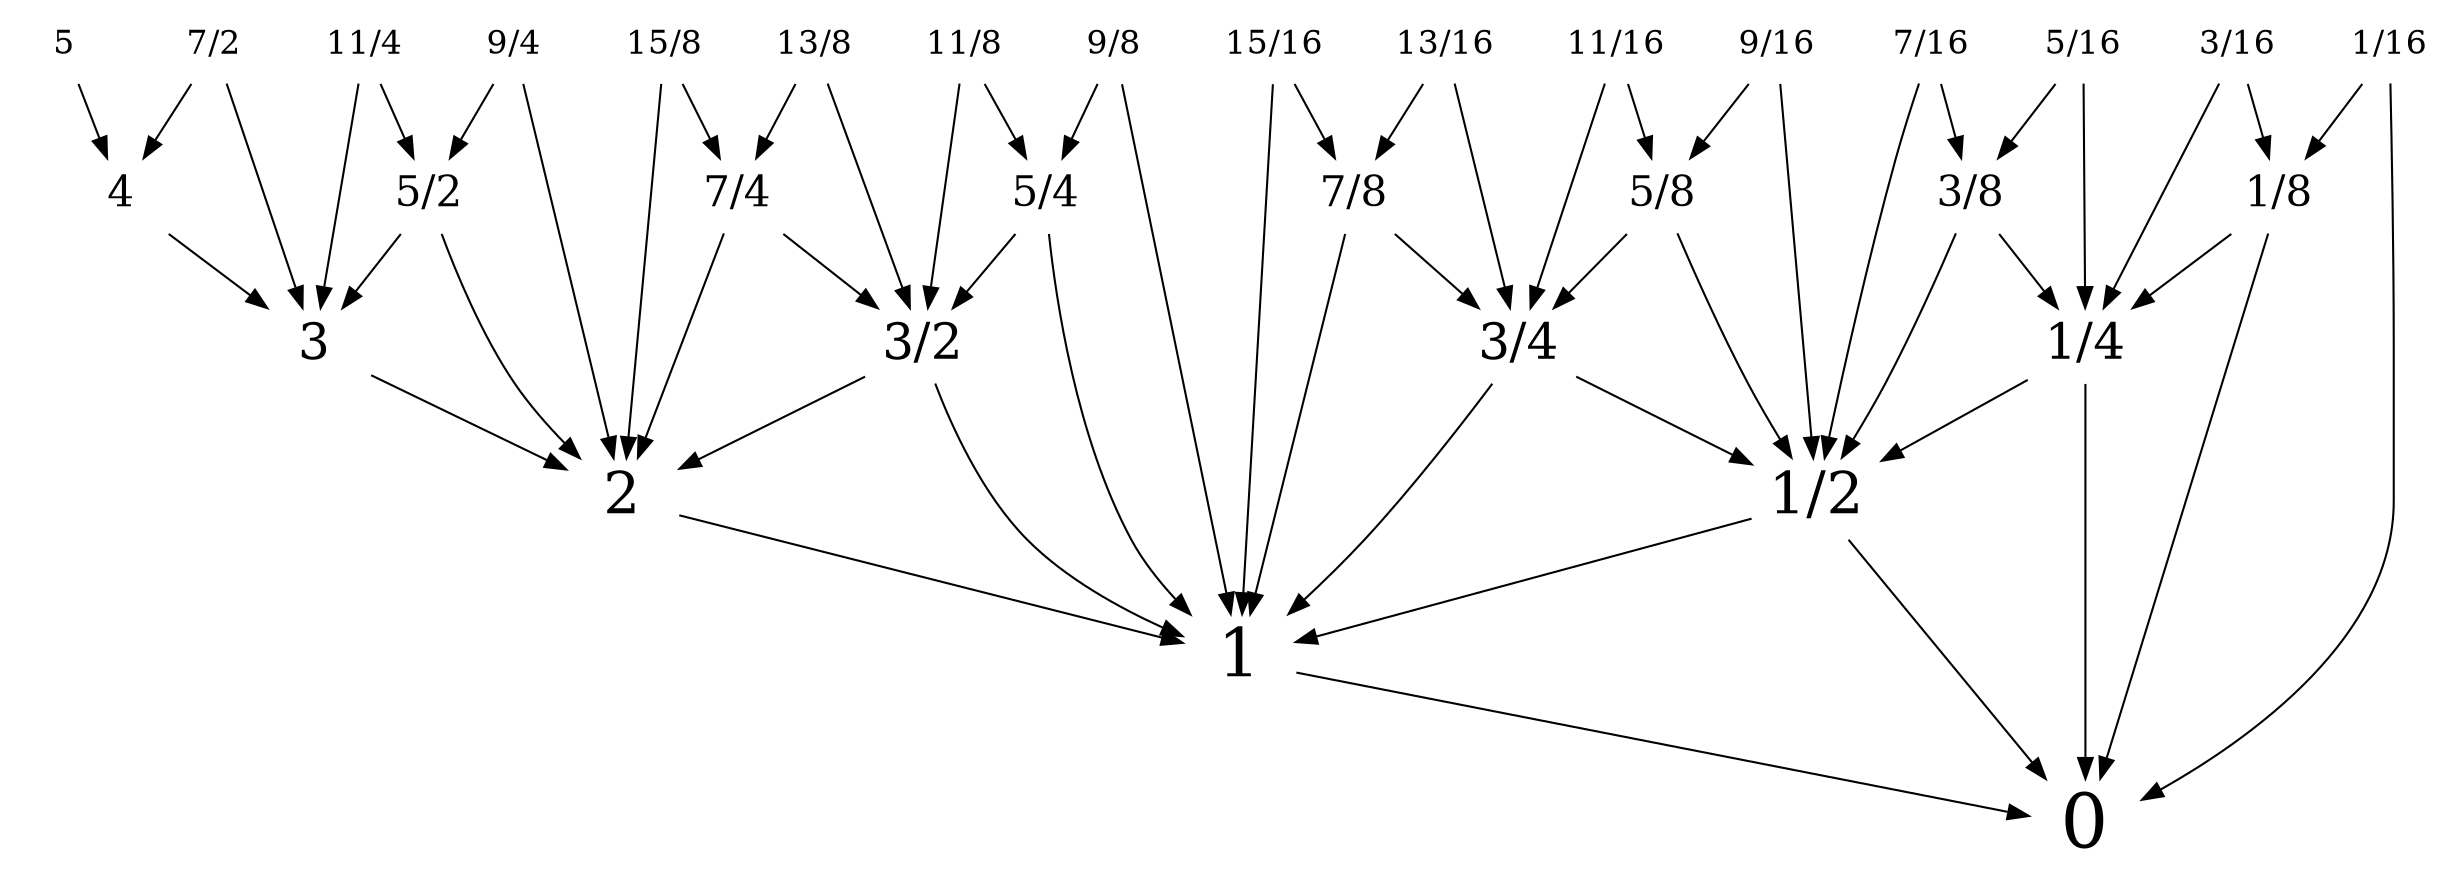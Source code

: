digraph dyadic_tree {
   node_0 [label=0, shape=plaintext,  fontsize=36, color="red3", pos="0,0!"];
   node_2 [label=1, shape=plaintext,  fontsize=32, color="blue3", pos="4.0,1!"];
   node_2 -> node_0;
   node_4 [label=2, shape=plaintext,  fontsize=28, color="red3", pos="8.0,2!"];
   node_4 -> node_2;
   node_5 [label="1/2", shape=plaintext,  fontsize=28, color="green3", pos="2.0,2!"];
   node_5 -> node_0;
   node_5 -> node_2;
   node_8 [label=3, shape=plaintext,  fontsize=24, color="blue3", pos="12.0,3!"];
   node_8 -> node_4;
   node_9 [label="1/4", shape=plaintext,  fontsize=24, color="blue3", pos="1.0,3!"];
   node_9 -> node_0;
   node_9 -> node_5;
   node_11 [label="3/4", shape=plaintext,  fontsize=24, color="red3", pos="3.0,3!"];
   node_11 -> node_5;
   node_11 -> node_2;
   node_13 [label="3/2", shape=plaintext,  fontsize=24, color="green3", pos="6.0,3!"];
   node_13 -> node_2;
   node_13 -> node_4;
   node_16 [label=4, shape=plaintext,  fontsize=20, color="red3", pos="16.0,4!"];
   node_16 -> node_8;
   node_17 [label="1/8", shape=plaintext,  fontsize=20, color="green3", pos="0.5,4!"];
   node_17 -> node_0;
   node_17 -> node_9;
   node_19 [label="3/8", shape=plaintext,  fontsize=20, color="red3", pos="1.5,4!"];
   node_19 -> node_9;
   node_19 -> node_5;
   node_21 [label="5/8", shape=plaintext,  fontsize=20, color="blue3", pos="2.5,4!"];
   node_21 -> node_5;
   node_21 -> node_11;
   node_23 [label="7/8", shape=plaintext,  fontsize=20, color="green3", pos="3.5,4!"];
   node_23 -> node_11;
   node_23 -> node_2;
   node_25 [label="5/4", shape=plaintext,  fontsize=20, color="red3", pos="5.0,4!"];
   node_25 -> node_2;
   node_25 -> node_13;
   node_27 [label="7/4", shape=plaintext,  fontsize=20, color="blue3", pos="7.0,4!"];
   node_27 -> node_13;
   node_27 -> node_4;
   node_29 [label="5/2", shape=plaintext,  fontsize=20, color="green3", pos="10.0,4!"];
   node_29 -> node_4;
   node_29 -> node_8;
   node_32 [label=5, shape=plaintext,  fontsize=16, color="blue3", pos="20.0,5!"];
   node_32 -> node_16;
   node_33 [label="1/16", shape=plaintext,  fontsize=16, color="blue3", pos="0.25,5!"];
   node_33 -> node_0;
   node_33 -> node_17;
   node_35 [label="3/16", shape=plaintext,  fontsize=16, color="red3", pos="0.75,5!"];
   node_35 -> node_17;
   node_35 -> node_9;
   node_37 [label="5/16", shape=plaintext,  fontsize=16, color="green3", pos="1.25,5!"];
   node_37 -> node_9;
   node_37 -> node_19;
   node_39 [label="7/16", shape=plaintext,  fontsize=16, color="blue3", pos="1.75,5!"];
   node_39 -> node_19;
   node_39 -> node_5;
   node_41 [label="9/16", shape=plaintext,  fontsize=16, color="red3", pos="2.25,5!"];
   node_41 -> node_5;
   node_41 -> node_21;
   node_43 [label="11/16", shape=plaintext,  fontsize=16, color="green3", pos="2.75,5!"];
   node_43 -> node_21;
   node_43 -> node_11;
   node_45 [label="13/16", shape=plaintext,  fontsize=16, color="blue3", pos="3.25,5!"];
   node_45 -> node_11;
   node_45 -> node_23;
   node_47 [label="15/16", shape=plaintext,  fontsize=16, color="red3", pos="3.75,5!"];
   node_47 -> node_23;
   node_47 -> node_2;
   node_49 [label="9/8", shape=plaintext,  fontsize=16, color="green3", pos="4.5,5!"];
   node_49 -> node_2;
   node_49 -> node_25;
   node_51 [label="11/8", shape=plaintext,  fontsize=16, color="blue3", pos="5.5,5!"];
   node_51 -> node_25;
   node_51 -> node_13;
   node_53 [label="13/8", shape=plaintext,  fontsize=16, color="red3", pos="6.5,5!"];
   node_53 -> node_13;
   node_53 -> node_27;
   node_55 [label="15/8", shape=plaintext,  fontsize=16, color="green3", pos="7.5,5!"];
   node_55 -> node_27;
   node_55 -> node_4;
   node_57 [label="9/4", shape=plaintext,  fontsize=16, color="blue3", pos="9.0,5!"];
   node_57 -> node_4;
   node_57 -> node_29;
   node_59 [label="11/4", shape=plaintext,  fontsize=16, color="red3", pos="11.0,5!"];
   node_59 -> node_29;
   node_59 -> node_8;
   node_61 [label="7/2", shape=plaintext,  fontsize=16, color="green3", pos="14.0,5!"];
   node_61 -> node_8;
   node_61 -> node_16;
}
